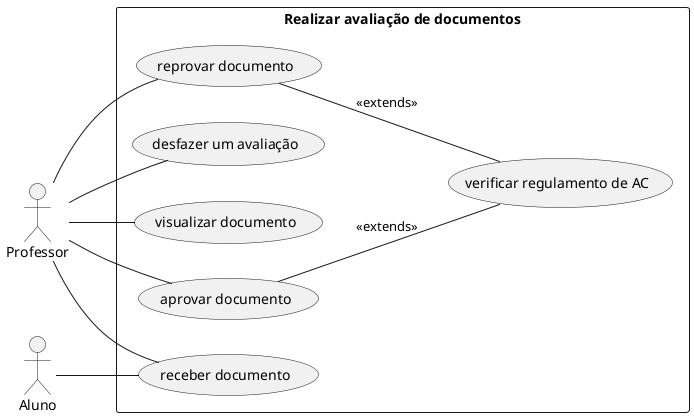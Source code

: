 @startuml
left to right direction
skinparam packagestyle rectangle
actor Professor
actor Aluno
rectangle "Realizar avaliação de documentos" {
  Professor -- (receber documento)
  Aluno -- (receber documento)
  Professor -- (visualizar documento)
  Professor -- (aprovar documento)
  Professor -- (reprovar documento)
  (aprovar documento) -- (verificar regulamento de AC): <<extends>>
  (reprovar documento) -- (verificar regulamento de AC): <<extends>>
  Professor -- (desfazer um avaliação)
}

@enduml